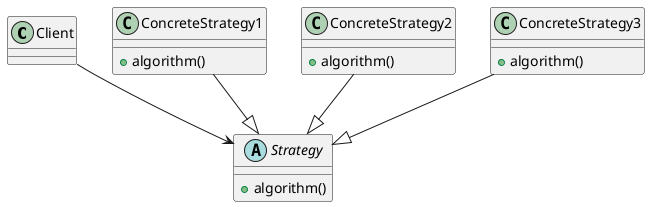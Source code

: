 @startuml

class Client

abstract class Strategy{
    + algorithm()
}

class ConcreteStrategy1{
    + algorithm()
}

class ConcreteStrategy2{
    + algorithm()
}

class ConcreteStrategy3{
    + algorithm()
}

ConcreteStrategy1 --|> Strategy
ConcreteStrategy2 --|> Strategy
ConcreteStrategy3 --|> Strategy

Client --> Strategy
@enduml
